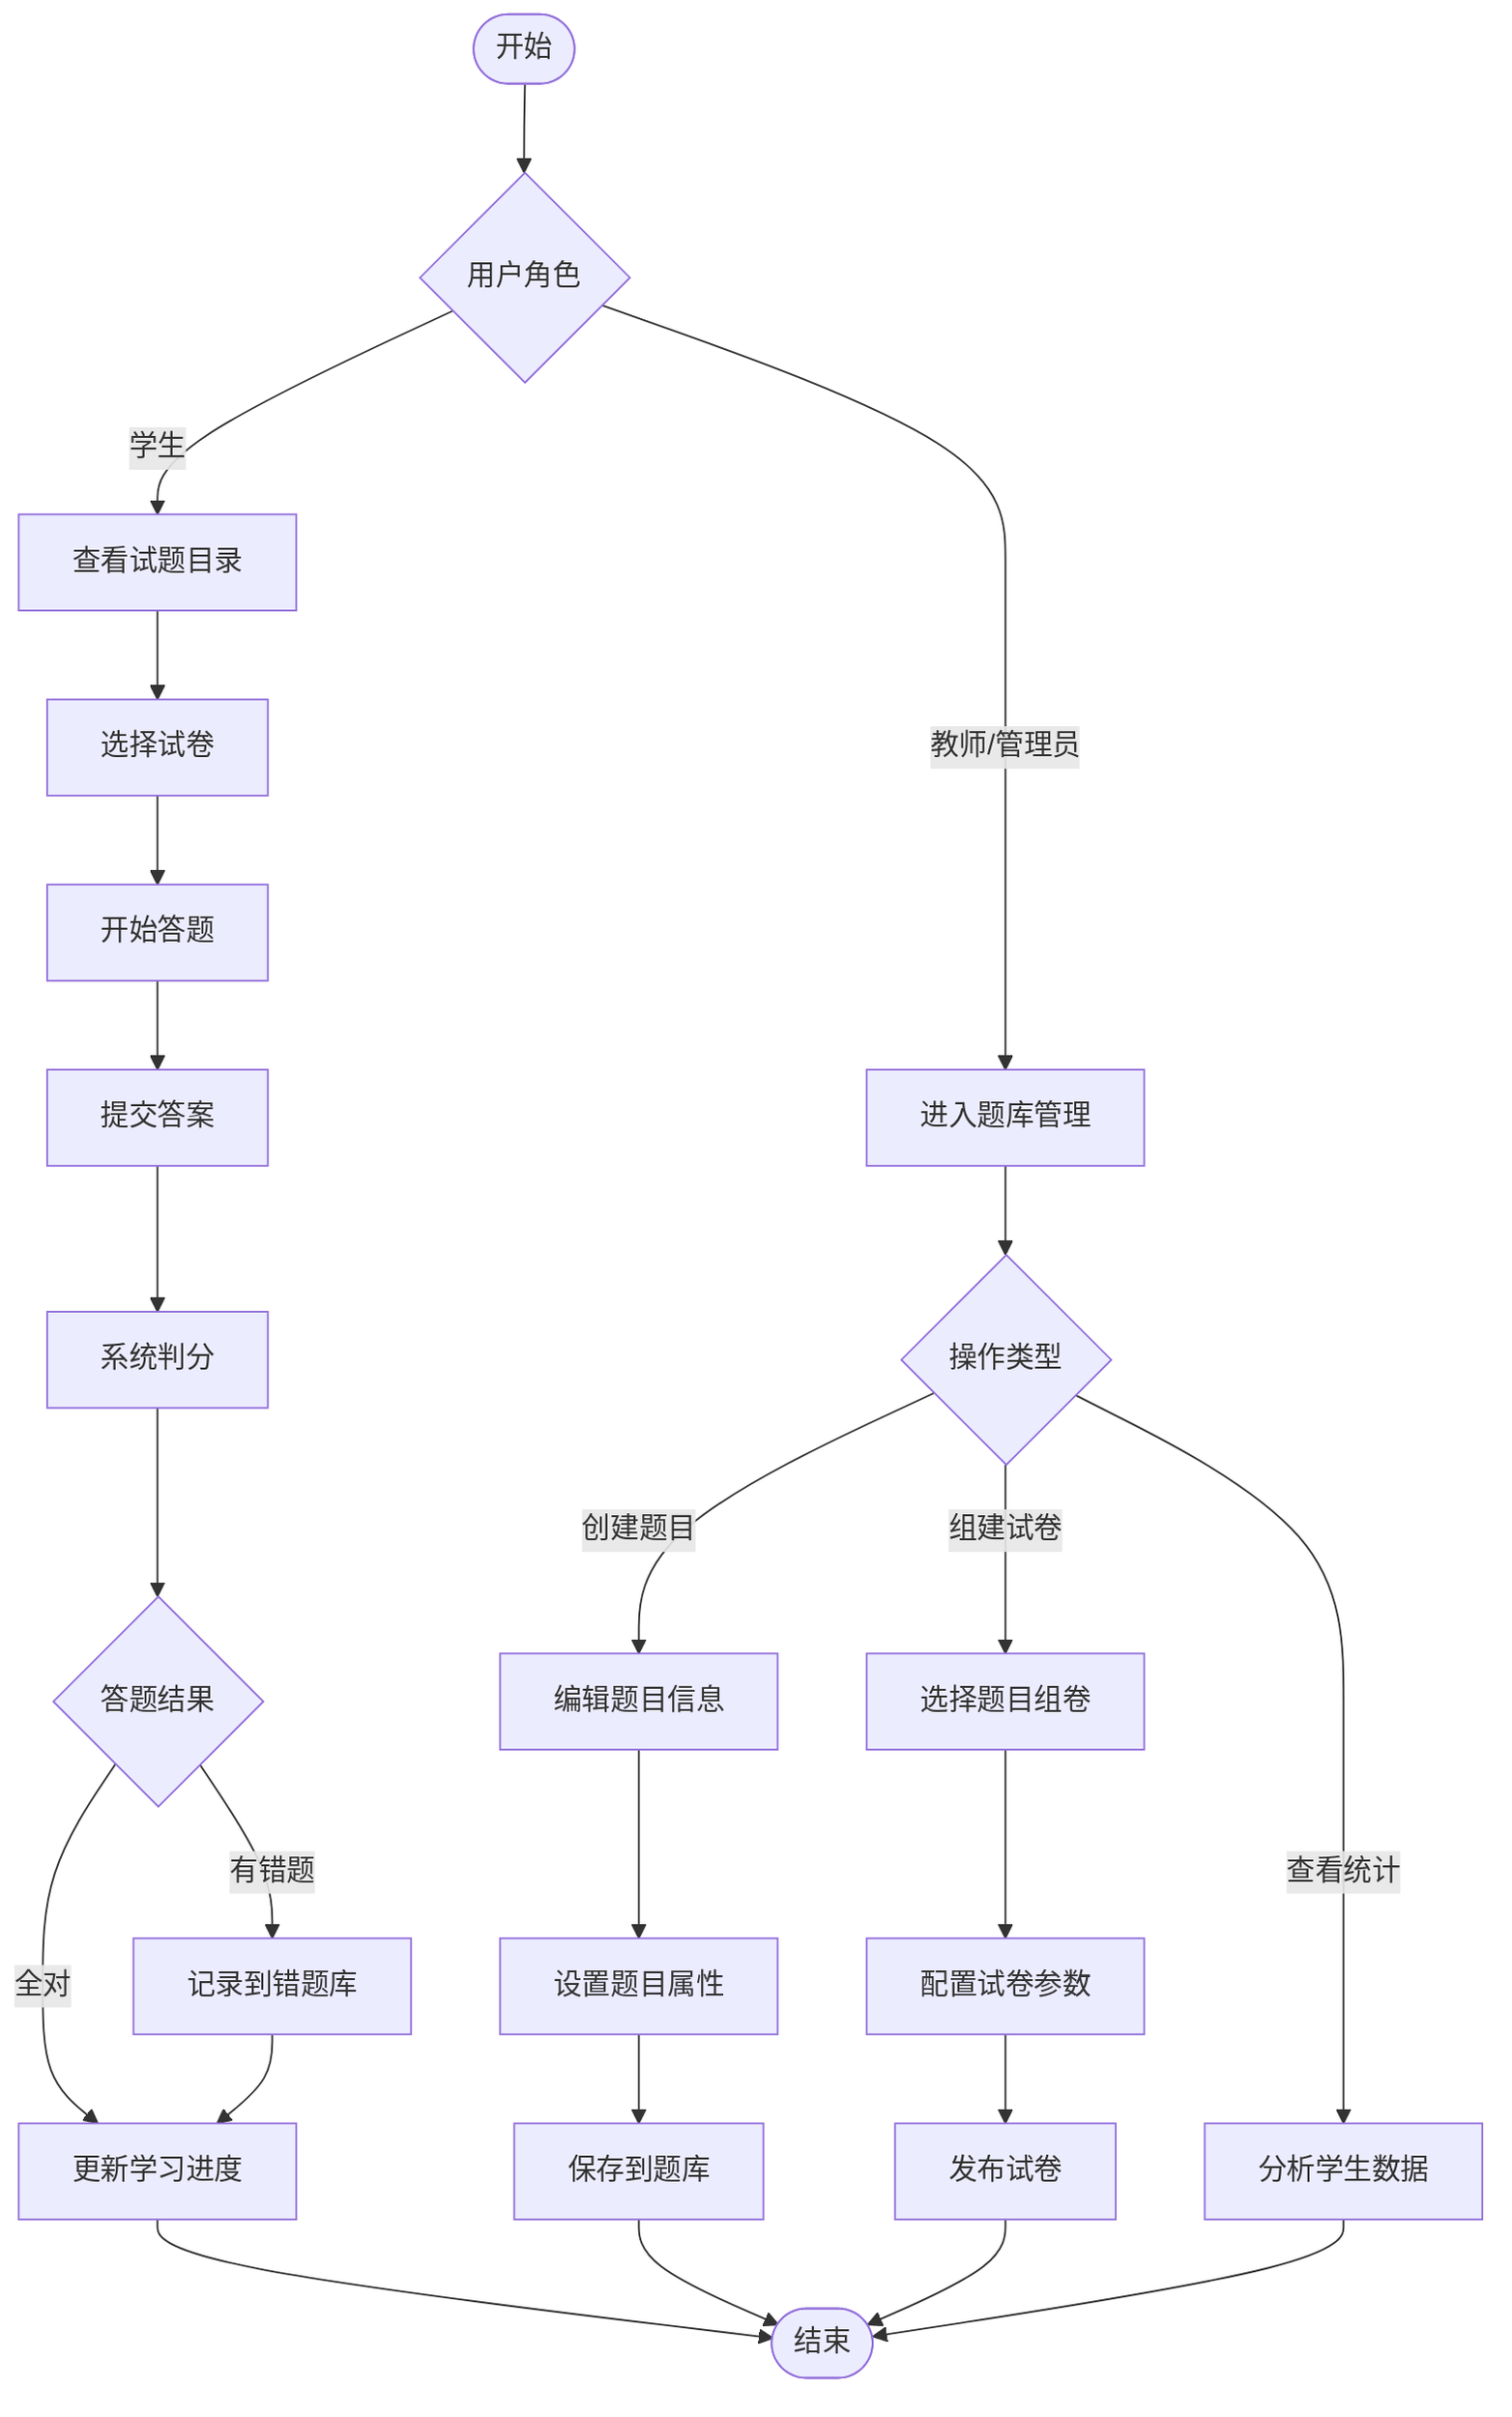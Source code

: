 flowchart TD
    A([开始]) --> B{用户角色}
    B -->|学生| C[查看试题目录]
    B -->|教师/管理员| D[进入题库管理]

    C --> F[选择试卷]
    F --> G[开始答题]
    G --> H[提交答案]
    H --> J[系统判分]
    J --> K{答题结果}
    K -->|有错题| L[记录到错题库]
    K -->|全对| M[更新学习进度]
    L --> M
    M --> N([结束])

    D --> O{操作类型}
    O -->|创建题目| P[编辑题目信息]
    O -->|组建试卷| Q[选择题目组卷]
    O -->|查看统计| R[分析学生数据]
    P --> S[设置题目属性]
    S --> T[保存到题库]
    Q --> U[配置试卷参数]
    U --> V[发布试卷]
    T --> N
    V --> N
    R --> N